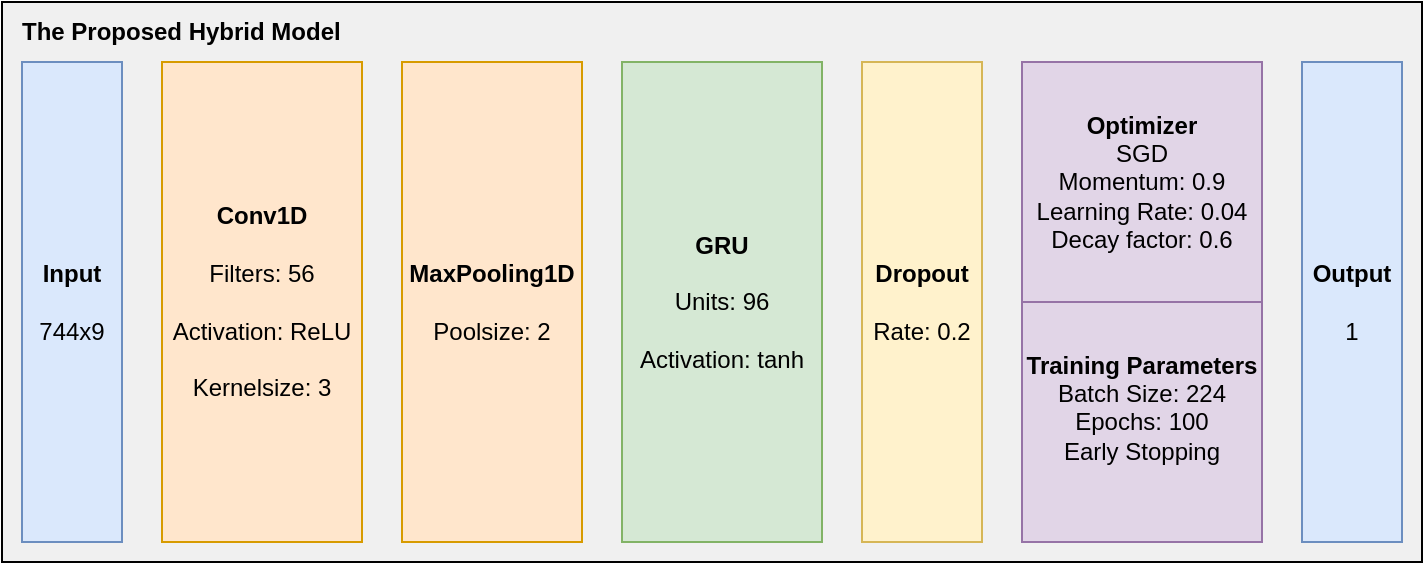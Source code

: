 <mxfile version="14.7.2" type="device"><diagram id="SD_zgdyMErsN8qQP6Wnz" name="Page-1"><mxGraphModel dx="2062" dy="1123" grid="1" gridSize="10" guides="1" tooltips="1" connect="1" arrows="1" fold="1" page="1" pageScale="1" pageWidth="827" pageHeight="1169" math="0" shadow="0"><root><mxCell id="0"/><mxCell id="1" parent="0"/><mxCell id="fAR99ItH0A_cXPfG6Zpk-9" value="&lt;div&gt;&lt;font style=&quot;font-size: 12px&quot;&gt;&lt;b&gt;The Proposed Hybrid Model&lt;br&gt;&lt;/b&gt;&lt;/font&gt;&lt;/div&gt;" style="rounded=0;whiteSpace=wrap;html=1;labelPosition=center;verticalLabelPosition=middle;align=left;verticalAlign=middle;spacingBottom=250;fillColor=#F0F0F0;spacingLeft=8;" parent="1" vertex="1"><mxGeometry x="60" y="170" width="710" height="280" as="geometry"/></mxCell><mxCell id="fAR99ItH0A_cXPfG6Zpk-1" value="&lt;div&gt;&lt;b&gt;Input&lt;/b&gt;&lt;/div&gt;&lt;div&gt;&lt;br&gt;&lt;/div&gt;&lt;div&gt;744x9&lt;br&gt;&lt;/div&gt;" style="rounded=0;whiteSpace=wrap;html=1;fillColor=#dae8fc;strokeColor=#6c8ebf;" parent="1" vertex="1"><mxGeometry x="70" y="200" width="50" height="240" as="geometry"/></mxCell><mxCell id="fAR99ItH0A_cXPfG6Zpk-2" value="&lt;div&gt;&lt;b&gt;Conv1D&lt;/b&gt;&lt;/div&gt;&lt;div&gt;&lt;br&gt;&lt;/div&gt;&lt;div&gt;Filters: 56&lt;/div&gt;&lt;div&gt;&lt;br&gt;&lt;/div&gt;&lt;div&gt;Activation: ReLU&lt;/div&gt;&lt;div&gt;&lt;br&gt;&lt;/div&gt;&lt;div&gt;Kernelsize: 3&lt;br&gt;&lt;/div&gt;" style="rounded=0;whiteSpace=wrap;html=1;fillColor=#ffe6cc;strokeColor=#d79b00;" parent="1" vertex="1"><mxGeometry x="140" y="200" width="100" height="240" as="geometry"/></mxCell><mxCell id="fAR99ItH0A_cXPfG6Zpk-3" value="&lt;div&gt;&lt;b&gt;MaxPooling1D&lt;/b&gt;&lt;/div&gt;&lt;div&gt;&lt;br&gt;&lt;/div&gt;&lt;div&gt;Poolsize: 2&lt;br&gt;&lt;/div&gt;" style="rounded=0;whiteSpace=wrap;html=1;fillColor=#ffe6cc;strokeColor=#d79b00;" parent="1" vertex="1"><mxGeometry x="260" y="200" width="90" height="240" as="geometry"/></mxCell><mxCell id="fAR99ItH0A_cXPfG6Zpk-4" value="&lt;div&gt;&lt;b&gt;GRU&lt;/b&gt;&lt;/div&gt;&lt;div&gt;&lt;br&gt;&lt;/div&gt;&lt;div&gt;Units: 96&lt;/div&gt;&lt;div&gt;&lt;br&gt;&lt;/div&gt;&lt;div&gt;Activation: tanh&lt;br&gt;&lt;/div&gt;" style="rounded=0;whiteSpace=wrap;html=1;fillColor=#d5e8d4;strokeColor=#82b366;" parent="1" vertex="1"><mxGeometry x="370" y="200" width="100" height="240" as="geometry"/></mxCell><mxCell id="fAR99ItH0A_cXPfG6Zpk-5" value="&lt;div&gt;&lt;b&gt;Output&lt;/b&gt;&lt;/div&gt;&lt;div&gt;&lt;br&gt;&lt;/div&gt;&lt;div&gt;1&lt;br&gt;&lt;/div&gt;" style="rounded=0;whiteSpace=wrap;html=1;fillColor=#dae8fc;strokeColor=#6c8ebf;" parent="1" vertex="1"><mxGeometry x="710" y="200" width="50" height="240" as="geometry"/></mxCell><mxCell id="fAR99ItH0A_cXPfG6Zpk-6" value="&lt;div&gt;&lt;b&gt;Dropout&lt;/b&gt;&lt;/div&gt;&lt;div&gt;&lt;br&gt;&lt;/div&gt;&lt;div&gt;Rate: 0.2&lt;br&gt;&lt;/div&gt;" style="rounded=0;whiteSpace=wrap;html=1;fillColor=#fff2cc;strokeColor=#d6b656;" parent="1" vertex="1"><mxGeometry x="490" y="200" width="60" height="240" as="geometry"/></mxCell><mxCell id="fAR99ItH0A_cXPfG6Zpk-7" value="&lt;div&gt;&lt;b&gt;Optimizer&lt;/b&gt;&lt;/div&gt;&lt;div&gt;SGD&lt;/div&gt;&lt;div&gt;Momentum: 0.9&lt;/div&gt;&lt;div&gt;Learning Rate: 0.04&lt;/div&gt;&lt;div&gt;Decay factor: 0.6&lt;br&gt;&lt;/div&gt;" style="rounded=0;whiteSpace=wrap;html=1;fillColor=#e1d5e7;strokeColor=#9673a6;" parent="1" vertex="1"><mxGeometry x="570" y="200" width="120" height="120" as="geometry"/></mxCell><mxCell id="fAR99ItH0A_cXPfG6Zpk-8" value="&lt;div&gt;&lt;b&gt;Training Parameters&lt;/b&gt;&lt;/div&gt;&lt;div&gt;Batch Size: 224&lt;/div&gt;&lt;div&gt;Epochs: 100&lt;/div&gt;&lt;div&gt;Early Stopping&lt;/div&gt;&lt;div&gt;&lt;br&gt;&lt;/div&gt;" style="rounded=0;whiteSpace=wrap;html=1;spacingTop=0;spacing=2;fillColor=#e1d5e7;strokeColor=#9673a6;" parent="1" vertex="1"><mxGeometry x="570" y="320" width="120" height="120" as="geometry"/></mxCell></root></mxGraphModel></diagram></mxfile>
